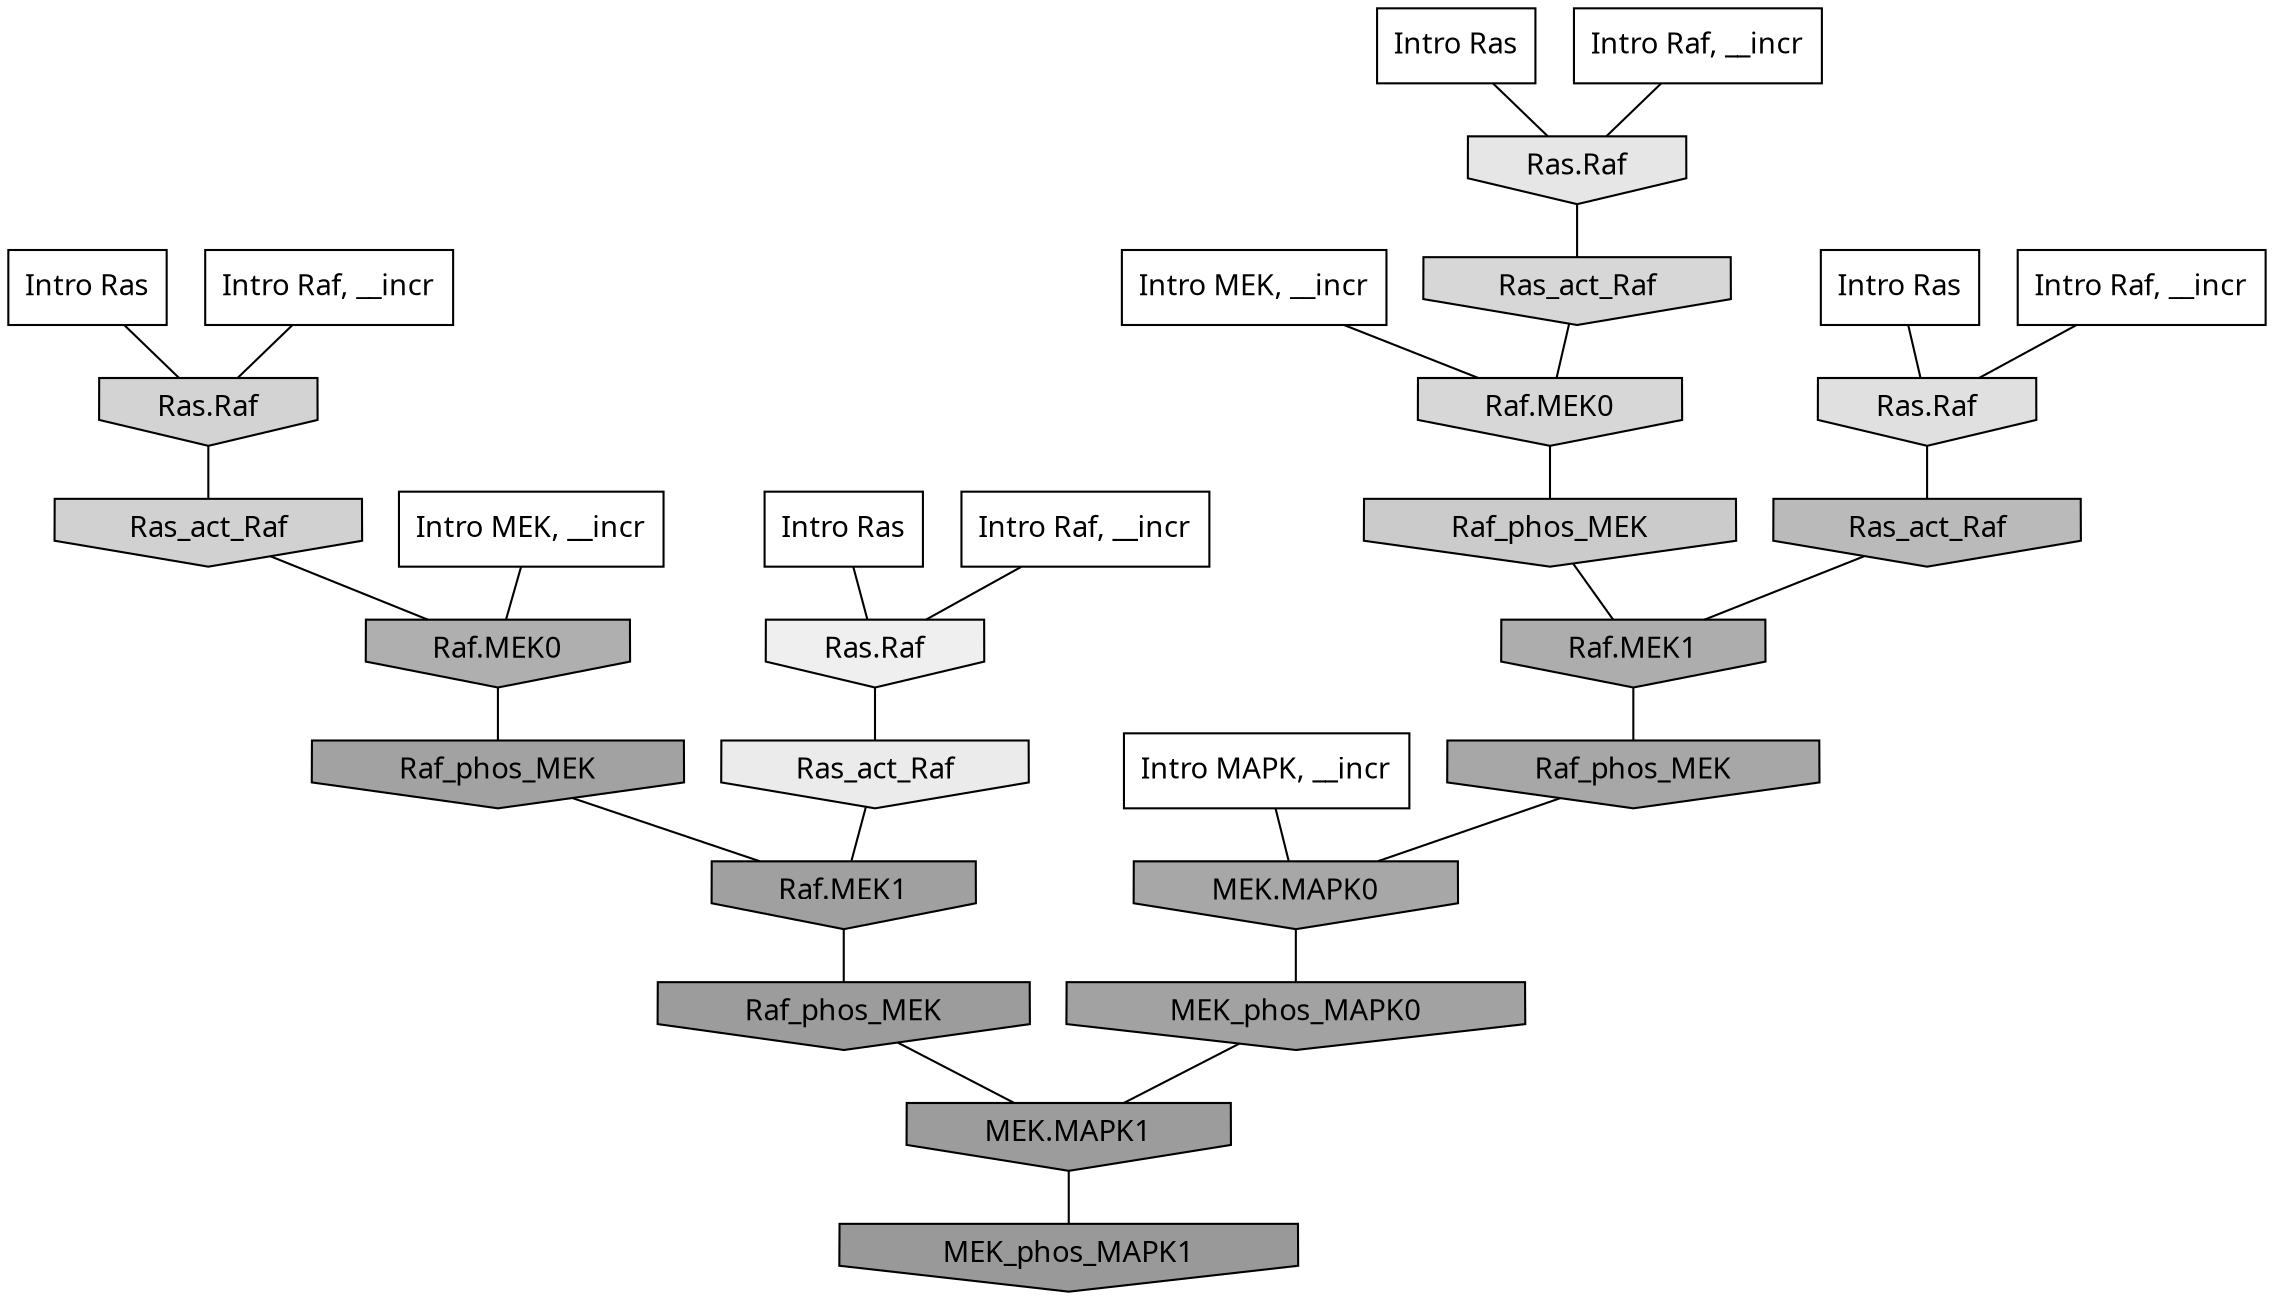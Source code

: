 digraph G{
  rankdir="TB";
  ranksep=0.30;
  node [fontname="CMU Serif"];
  edge [fontname="CMU Serif"];
  
  3 [label="Intro Ras", shape=rectangle, style=filled, fillcolor="0.000 0.000 1.000"]
  
  55 [label="Intro Ras", shape=rectangle, style=filled, fillcolor="0.000 0.000 1.000"]
  
  80 [label="Intro Ras", shape=rectangle, style=filled, fillcolor="0.000 0.000 1.000"]
  
  86 [label="Intro Ras", shape=rectangle, style=filled, fillcolor="0.000 0.000 1.000"]
  
  346 [label="Intro Raf, __incr", shape=rectangle, style=filled, fillcolor="0.000 0.000 1.000"]
  
  381 [label="Intro Raf, __incr", shape=rectangle, style=filled, fillcolor="0.000 0.000 1.000"]
  
  754 [label="Intro Raf, __incr", shape=rectangle, style=filled, fillcolor="0.000 0.000 1.000"]
  
  772 [label="Intro Raf, __incr", shape=rectangle, style=filled, fillcolor="0.000 0.000 1.000"]
  
  1415 [label="Intro MEK, __incr", shape=rectangle, style=filled, fillcolor="0.000 0.000 1.000"]
  
  1847 [label="Intro MEK, __incr", shape=rectangle, style=filled, fillcolor="0.000 0.000 1.000"]
  
  2737 [label="Intro MAPK, __incr", shape=rectangle, style=filled, fillcolor="0.000 0.000 1.000"]
  
  3807 [label="Ras.Raf", shape=invhouse, style=filled, fillcolor="0.000 0.000 0.937"]
  
  4072 [label="Ras_act_Raf", shape=invhouse, style=filled, fillcolor="0.000 0.000 0.920"]
  
  4316 [label="Ras.Raf", shape=invhouse, style=filled, fillcolor="0.000 0.000 0.901"]
  
  4729 [label="Ras.Raf", shape=invhouse, style=filled, fillcolor="0.000 0.000 0.876"]
  
  5265 [label="Ras_act_Raf", shape=invhouse, style=filled, fillcolor="0.000 0.000 0.843"]
  
  5268 [label="Raf.MEK0", shape=invhouse, style=filled, fillcolor="0.000 0.000 0.843"]
  
  5534 [label="Ras.Raf", shape=invhouse, style=filled, fillcolor="0.000 0.000 0.828"]
  
  5663 [label="Ras_act_Raf", shape=invhouse, style=filled, fillcolor="0.000 0.000 0.820"]
  
  6150 [label="Raf_phos_MEK", shape=invhouse, style=filled, fillcolor="0.000 0.000 0.794"]
  
  8052 [label="Ras_act_Raf", shape=invhouse, style=filled, fillcolor="0.000 0.000 0.727"]
  
  9452 [label="Raf.MEK0", shape=invhouse, style=filled, fillcolor="0.000 0.000 0.687"]
  
  9900 [label="Raf.MEK1", shape=invhouse, style=filled, fillcolor="0.000 0.000 0.678"]
  
  11002 [label="Raf_phos_MEK", shape=invhouse, style=filled, fillcolor="0.000 0.000 0.654"]
  
  11004 [label="MEK.MAPK0", shape=invhouse, style=filled, fillcolor="0.000 0.000 0.654"]
  
  11979 [label="Raf_phos_MEK", shape=invhouse, style=filled, fillcolor="0.000 0.000 0.636"]
  
  12187 [label="MEK_phos_MAPK0", shape=invhouse, style=filled, fillcolor="0.000 0.000 0.633"]
  
  12550 [label="Raf.MEK1", shape=invhouse, style=filled, fillcolor="0.000 0.000 0.627"]
  
  13558 [label="Raf_phos_MEK", shape=invhouse, style=filled, fillcolor="0.000 0.000 0.611"]
  
  13563 [label="MEK.MAPK1", shape=invhouse, style=filled, fillcolor="0.000 0.000 0.611"]
  
  14356 [label="MEK_phos_MAPK1", shape=invhouse, style=filled, fillcolor="0.000 0.000 0.600"]
  
  
  13563 -> 14356 [dir=none, color="0.000 0.000 0.000"] 
  13558 -> 13563 [dir=none, color="0.000 0.000 0.000"] 
  12550 -> 13558 [dir=none, color="0.000 0.000 0.000"] 
  12187 -> 13563 [dir=none, color="0.000 0.000 0.000"] 
  11979 -> 12550 [dir=none, color="0.000 0.000 0.000"] 
  11004 -> 12187 [dir=none, color="0.000 0.000 0.000"] 
  11002 -> 11004 [dir=none, color="0.000 0.000 0.000"] 
  9900 -> 11002 [dir=none, color="0.000 0.000 0.000"] 
  9452 -> 11979 [dir=none, color="0.000 0.000 0.000"] 
  8052 -> 9900 [dir=none, color="0.000 0.000 0.000"] 
  6150 -> 9900 [dir=none, color="0.000 0.000 0.000"] 
  5663 -> 9452 [dir=none, color="0.000 0.000 0.000"] 
  5534 -> 5663 [dir=none, color="0.000 0.000 0.000"] 
  5268 -> 6150 [dir=none, color="0.000 0.000 0.000"] 
  5265 -> 5268 [dir=none, color="0.000 0.000 0.000"] 
  4729 -> 8052 [dir=none, color="0.000 0.000 0.000"] 
  4316 -> 5265 [dir=none, color="0.000 0.000 0.000"] 
  4072 -> 12550 [dir=none, color="0.000 0.000 0.000"] 
  3807 -> 4072 [dir=none, color="0.000 0.000 0.000"] 
  2737 -> 11004 [dir=none, color="0.000 0.000 0.000"] 
  1847 -> 5268 [dir=none, color="0.000 0.000 0.000"] 
  1415 -> 9452 [dir=none, color="0.000 0.000 0.000"] 
  772 -> 3807 [dir=none, color="0.000 0.000 0.000"] 
  754 -> 4729 [dir=none, color="0.000 0.000 0.000"] 
  381 -> 5534 [dir=none, color="0.000 0.000 0.000"] 
  346 -> 4316 [dir=none, color="0.000 0.000 0.000"] 
  86 -> 4316 [dir=none, color="0.000 0.000 0.000"] 
  80 -> 4729 [dir=none, color="0.000 0.000 0.000"] 
  55 -> 3807 [dir=none, color="0.000 0.000 0.000"] 
  3 -> 5534 [dir=none, color="0.000 0.000 0.000"] 
  
  }
